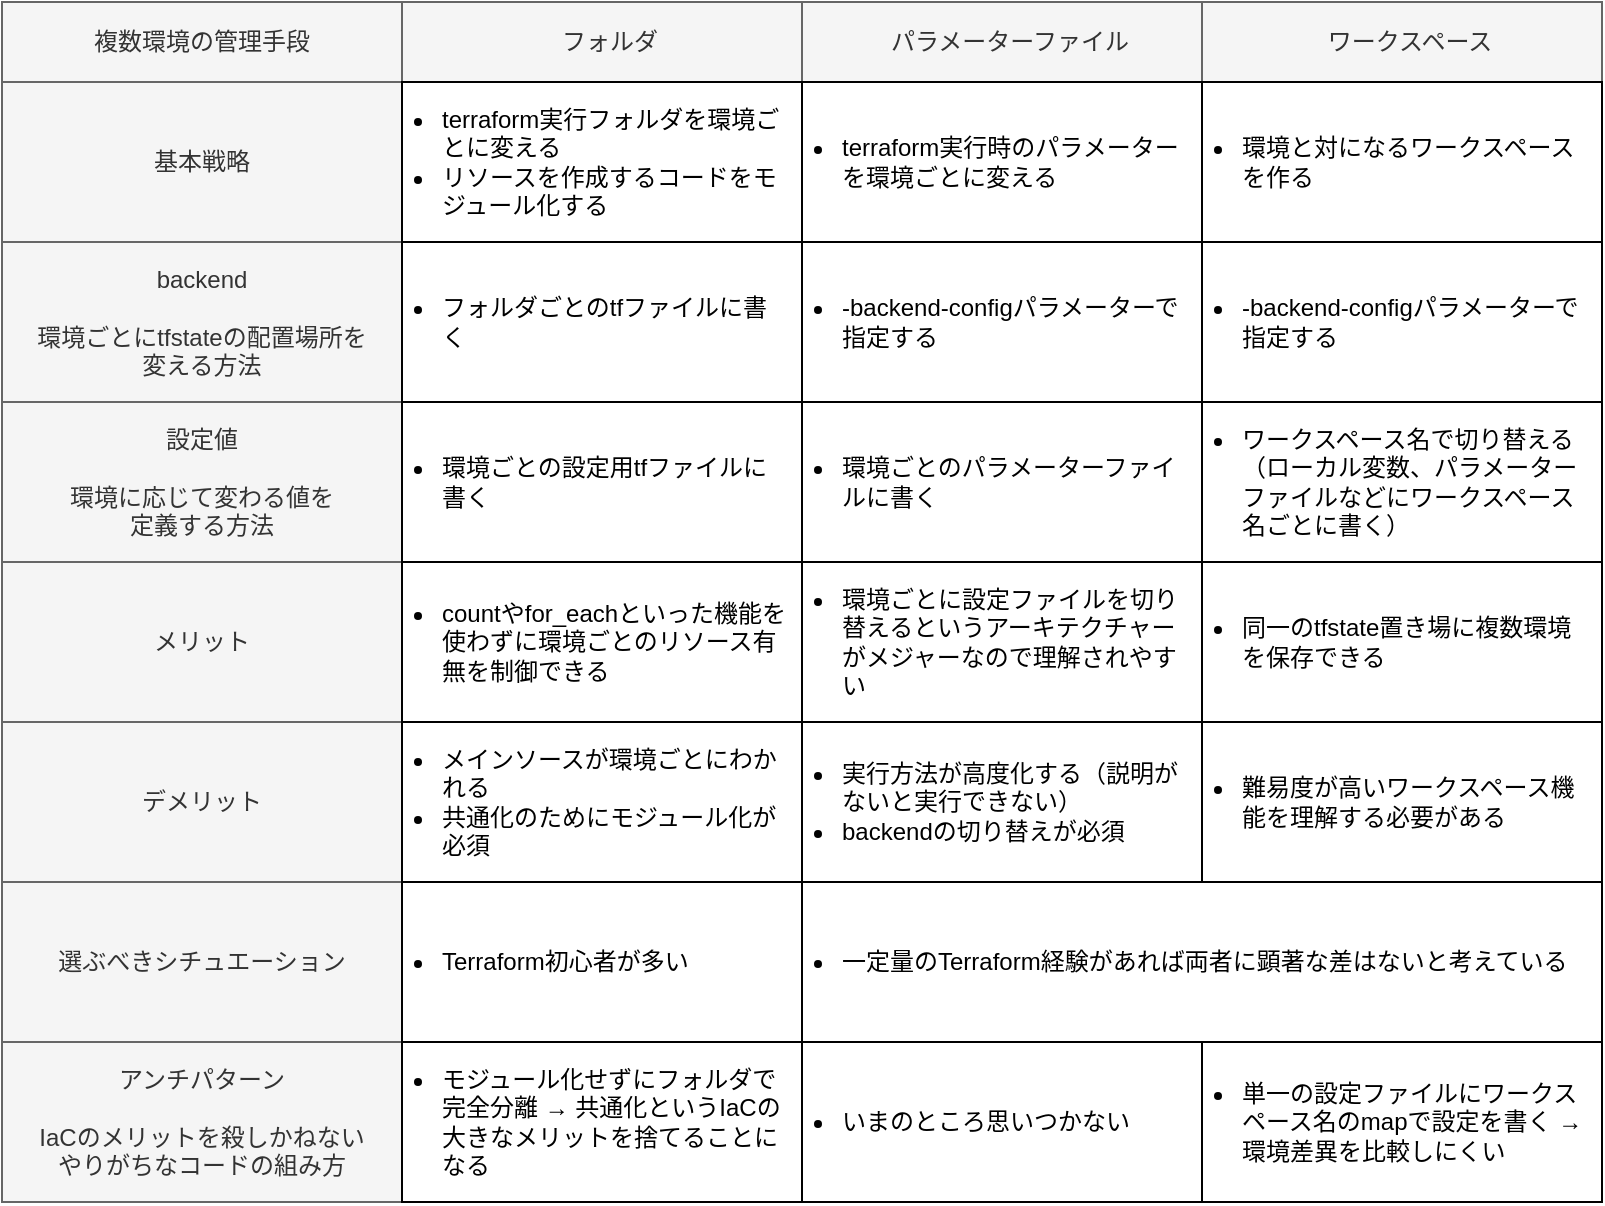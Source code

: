 <mxfile version="17.4.2" type="device"><diagram id="EklehoXCLJWDCaxEhmjG" name="ページ1"><mxGraphModel dx="1102" dy="1025" grid="1" gridSize="10" guides="1" tooltips="1" connect="1" arrows="1" fold="1" page="1" pageScale="1" pageWidth="800" pageHeight="600" math="0" shadow="0"><root><mxCell id="0"/><mxCell id="1" parent="0"/><mxCell id="FaGG57F0PfoVtit8Uv8q-1" value="複数環境の管理手段" style="rounded=0;whiteSpace=wrap;html=1;fillColor=#f5f5f5;strokeColor=#666666;fontColor=#333333;" parent="1" vertex="1"><mxGeometry width="200" height="40" as="geometry"/></mxCell><mxCell id="FaGG57F0PfoVtit8Uv8q-2" value="フォルダ" style="rounded=0;whiteSpace=wrap;html=1;align=center;spacingLeft=8;fillColor=#f5f5f5;fontColor=#333333;strokeColor=#666666;" parent="1" vertex="1"><mxGeometry x="200" width="200" height="40" as="geometry"/></mxCell><mxCell id="FaGG57F0PfoVtit8Uv8q-3" value="パラメーターファイル" style="rounded=0;whiteSpace=wrap;html=1;align=center;spacingLeft=8;fillColor=#f5f5f5;fontColor=#333333;strokeColor=#666666;" parent="1" vertex="1"><mxGeometry x="400" width="200" height="40" as="geometry"/></mxCell><mxCell id="FaGG57F0PfoVtit8Uv8q-4" value="ワークスペース" style="rounded=0;whiteSpace=wrap;html=1;align=center;spacingLeft=8;fillColor=#f5f5f5;fontColor=#333333;strokeColor=#666666;" parent="1" vertex="1"><mxGeometry x="600" width="200" height="40" as="geometry"/></mxCell><mxCell id="FaGG57F0PfoVtit8Uv8q-5" value="backend&lt;br&gt;&lt;br&gt;環境ごとにtfstateの配置場所を&lt;br&gt;変える方法" style="rounded=0;whiteSpace=wrap;html=1;fillColor=#f5f5f5;strokeColor=#666666;fontColor=#333333;" parent="1" vertex="1"><mxGeometry y="120" width="200" height="80" as="geometry"/></mxCell><mxCell id="FaGG57F0PfoVtit8Uv8q-6" value="&lt;ul&gt;&lt;li&gt;フォルダごとのtfファイルに書く&lt;/li&gt;&lt;/ul&gt;" style="rounded=0;whiteSpace=wrap;html=1;align=left;spacingLeft=-20;spacing=0;spacingRight=8;" parent="1" vertex="1"><mxGeometry x="200" y="120" width="200" height="80" as="geometry"/></mxCell><mxCell id="FaGG57F0PfoVtit8Uv8q-7" value="&lt;ul&gt;&lt;li&gt;-backend-configパラメーターで指定する&lt;/li&gt;&lt;/ul&gt;" style="rounded=0;whiteSpace=wrap;html=1;align=left;spacingLeft=-20;spacing=0;spacingRight=8;" parent="1" vertex="1"><mxGeometry x="400" y="120" width="200" height="80" as="geometry"/></mxCell><mxCell id="FaGG57F0PfoVtit8Uv8q-8" value="&lt;ul&gt;&lt;li&gt;-backend-configパラメーターで指定する&lt;/li&gt;&lt;/ul&gt;" style="rounded=0;whiteSpace=wrap;html=1;align=left;spacingLeft=-20;spacing=0;spacingRight=8;" parent="1" vertex="1"><mxGeometry x="600" y="120" width="200" height="80" as="geometry"/></mxCell><mxCell id="FaGG57F0PfoVtit8Uv8q-11" value="基本戦略" style="rounded=0;whiteSpace=wrap;html=1;fillColor=#f5f5f5;strokeColor=#666666;fontColor=#333333;" parent="1" vertex="1"><mxGeometry y="40" width="200" height="80" as="geometry"/></mxCell><mxCell id="FaGG57F0PfoVtit8Uv8q-12" value="&lt;ul&gt;&lt;li&gt;terraform実行フォルダを環境ごとに変える&lt;/li&gt;&lt;li&gt;リソースを作成するコードをモジュール化する&lt;/li&gt;&lt;/ul&gt;" style="rounded=0;whiteSpace=wrap;html=1;align=left;spacingLeft=-20;spacing=0;spacingRight=8;" parent="1" vertex="1"><mxGeometry x="200" y="40" width="200" height="80" as="geometry"/></mxCell><mxCell id="FaGG57F0PfoVtit8Uv8q-13" value="設定値&lt;br&gt;&lt;br&gt;環境に応じて変わる値を&lt;br&gt;定義する方法" style="rounded=0;whiteSpace=wrap;html=1;fillColor=#f5f5f5;strokeColor=#666666;fontColor=#333333;" parent="1" vertex="1"><mxGeometry y="200" width="200" height="80" as="geometry"/></mxCell><mxCell id="FaGG57F0PfoVtit8Uv8q-14" value="&lt;ul&gt;&lt;li&gt;terraform実行時のパラメーターを環境ごとに変える&lt;/li&gt;&lt;/ul&gt;" style="rounded=0;whiteSpace=wrap;html=1;align=left;spacingLeft=-20;spacing=0;spacingRight=8;" parent="1" vertex="1"><mxGeometry x="400" y="40" width="200" height="80" as="geometry"/></mxCell><mxCell id="FaGG57F0PfoVtit8Uv8q-15" value="&lt;ul&gt;&lt;li&gt;環境と対になるワークスペースを作る&lt;/li&gt;&lt;/ul&gt;" style="rounded=0;whiteSpace=wrap;html=1;align=left;spacingLeft=-20;spacing=0;spacingRight=8;" parent="1" vertex="1"><mxGeometry x="600" y="40" width="200" height="80" as="geometry"/></mxCell><mxCell id="FaGG57F0PfoVtit8Uv8q-16" value="&lt;ul&gt;&lt;li&gt;環境ごとのパラメーターファイルに書く&lt;/li&gt;&lt;/ul&gt;" style="rounded=0;align=left;spacingLeft=-20;html=1;whiteSpace=wrap;spacing=0;spacingRight=8;" parent="1" vertex="1"><mxGeometry x="400" y="200" width="200" height="80" as="geometry"/></mxCell><mxCell id="FaGG57F0PfoVtit8Uv8q-17" value="&lt;ul&gt;&lt;li&gt;環境ごとの設定用tfファイルに書く&lt;/li&gt;&lt;/ul&gt;" style="rounded=0;align=left;spacingLeft=-20;html=1;whiteSpace=wrap;spacing=0;spacingRight=8;" parent="1" vertex="1"><mxGeometry x="200" y="200" width="200" height="80" as="geometry"/></mxCell><mxCell id="FaGG57F0PfoVtit8Uv8q-18" value="メリット" style="rounded=0;whiteSpace=wrap;html=1;fillColor=#f5f5f5;strokeColor=#666666;fontColor=#333333;" parent="1" vertex="1"><mxGeometry y="280" width="200" height="80" as="geometry"/></mxCell><mxCell id="FaGG57F0PfoVtit8Uv8q-19" value="&lt;ul&gt;&lt;li&gt;同一のtfstate置き場に複数環境を保存できる&lt;/li&gt;&lt;/ul&gt;" style="rounded=0;whiteSpace=wrap;html=1;align=left;spacingLeft=-20;spacing=0;spacingRight=8;" parent="1" vertex="1"><mxGeometry x="600" y="280" width="200" height="80" as="geometry"/></mxCell><mxCell id="FaGG57F0PfoVtit8Uv8q-20" value="デメリット" style="rounded=0;whiteSpace=wrap;html=1;fillColor=#f5f5f5;strokeColor=#666666;fontColor=#333333;" parent="1" vertex="1"><mxGeometry y="360" width="200" height="80" as="geometry"/></mxCell><mxCell id="FaGG57F0PfoVtit8Uv8q-21" value="&lt;ul&gt;&lt;li&gt;難易度が高いワークスペース機能を理解する必要がある&lt;/li&gt;&lt;/ul&gt;" style="rounded=0;whiteSpace=wrap;html=1;align=left;spacingLeft=-20;spacing=0;spacingRight=8;" parent="1" vertex="1"><mxGeometry x="600" y="360" width="200" height="80" as="geometry"/></mxCell><mxCell id="FaGG57F0PfoVtit8Uv8q-22" value="&lt;ul&gt;&lt;li&gt;&lt;span&gt;countやfor_eachといった機能を使わずに環境ごとのリソース有無を制御できる&lt;/span&gt;&lt;/li&gt;&lt;/ul&gt;" style="rounded=0;whiteSpace=wrap;html=1;align=left;spacingLeft=-20;spacing=0;spacingRight=8;" parent="1" vertex="1"><mxGeometry x="200" y="280" width="200" height="80" as="geometry"/></mxCell><mxCell id="FaGG57F0PfoVtit8Uv8q-23" value="&lt;ul&gt;&lt;li&gt;メインソースが環境ごとにわかれる&lt;/li&gt;&lt;li&gt;共通化のためにモジュール化が必須&lt;/li&gt;&lt;/ul&gt;" style="rounded=0;whiteSpace=wrap;html=1;align=left;spacingLeft=-20;spacing=0;spacingRight=8;" parent="1" vertex="1"><mxGeometry x="200" y="360" width="200" height="80" as="geometry"/></mxCell><mxCell id="FaGG57F0PfoVtit8Uv8q-24" value="選ぶべきシチュエーション" style="rounded=0;whiteSpace=wrap;html=1;fillColor=#f5f5f5;strokeColor=#666666;fontColor=#333333;" parent="1" vertex="1"><mxGeometry y="440" width="200" height="80" as="geometry"/></mxCell><mxCell id="FaGG57F0PfoVtit8Uv8q-25" value="&lt;ul&gt;&lt;li&gt;Terraform初心者が多い&lt;/li&gt;&lt;/ul&gt;" style="rounded=0;whiteSpace=wrap;html=1;align=left;spacingLeft=-20;spacing=0;spacingRight=8;" parent="1" vertex="1"><mxGeometry x="200" y="440" width="200" height="80" as="geometry"/></mxCell><mxCell id="FaGG57F0PfoVtit8Uv8q-28" value="&lt;ul&gt;&lt;li&gt;ワークスペース名で切り替える（ローカル変数、パラメーターファイルなどにワークスペース名ごとに書く）&lt;/li&gt;&lt;/ul&gt;" style="rounded=0;align=left;spacingLeft=-20;html=1;whiteSpace=wrap;spacing=0;spacingRight=8;" parent="1" vertex="1"><mxGeometry x="600" y="200" width="200" height="80" as="geometry"/></mxCell><mxCell id="FaGG57F0PfoVtit8Uv8q-29" value="&lt;ul&gt;&lt;li&gt;いまのところ思いつかない&lt;/li&gt;&lt;/ul&gt;" style="rounded=0;whiteSpace=wrap;html=1;align=left;spacingLeft=-20;spacing=0;spacingRight=8;" parent="1" vertex="1"><mxGeometry x="400" y="520" width="200" height="80" as="geometry"/></mxCell><mxCell id="FaGG57F0PfoVtit8Uv8q-30" value="&lt;ul&gt;&lt;li&gt;実行方法が高度化する（説明がないと実行できない）&lt;/li&gt;&lt;li&gt;backendの切り替えが必須&lt;/li&gt;&lt;/ul&gt;" style="rounded=0;whiteSpace=wrap;html=1;align=left;spacingLeft=-20;spacing=0;spacingRight=8;" parent="1" vertex="1"><mxGeometry x="400" y="360" width="200" height="80" as="geometry"/></mxCell><mxCell id="FaGG57F0PfoVtit8Uv8q-31" value="&lt;ul&gt;&lt;li&gt;環境ごとに設定ファイルを切り替えるというアーキテクチャーがメジャーなので理解されやすい&lt;/li&gt;&lt;/ul&gt;" style="rounded=0;whiteSpace=wrap;html=1;align=left;spacingLeft=-20;spacing=0;spacingRight=8;" parent="1" vertex="1"><mxGeometry x="400" y="280" width="200" height="80" as="geometry"/></mxCell><mxCell id="FaGG57F0PfoVtit8Uv8q-32" value="&lt;ul&gt;&lt;li&gt;一定量のTerraform経験があれば両者に顕著な差はないと考えている&lt;/li&gt;&lt;/ul&gt;" style="rounded=0;whiteSpace=wrap;html=1;align=left;spacingLeft=-20;spacing=0;spacingRight=8;" parent="1" vertex="1"><mxGeometry x="400" y="440" width="400" height="80" as="geometry"/></mxCell><mxCell id="FaGG57F0PfoVtit8Uv8q-33" value="アンチパターン&lt;br&gt;&lt;br&gt;IaCのメリットを殺しかねない&lt;br&gt;やりがちなコードの組み方" style="rounded=0;whiteSpace=wrap;html=1;fillColor=#f5f5f5;strokeColor=#666666;fontColor=#333333;" parent="1" vertex="1"><mxGeometry y="520" width="200" height="80" as="geometry"/></mxCell><mxCell id="FaGG57F0PfoVtit8Uv8q-34" value="&lt;ul&gt;&lt;li&gt;モジュール化せずにフォルダで完全分離 → 共通化というIaCの大きなメリットを捨てることになる&lt;/li&gt;&lt;/ul&gt;" style="rounded=0;whiteSpace=wrap;html=1;align=left;spacingLeft=-20;spacing=0;spacingRight=8;" parent="1" vertex="1"><mxGeometry x="200" y="520" width="200" height="80" as="geometry"/></mxCell><mxCell id="FaGG57F0PfoVtit8Uv8q-35" value="&lt;ul&gt;&lt;li&gt;単一の設定ファイルにワークスペース名のmapで設定を書く → 環境差異を比較しにくい&lt;/li&gt;&lt;/ul&gt;" style="rounded=0;whiteSpace=wrap;html=1;align=left;spacingLeft=-20;spacing=0;spacingRight=8;" parent="1" vertex="1"><mxGeometry x="600" y="520" width="200" height="80" as="geometry"/></mxCell></root></mxGraphModel></diagram></mxfile>